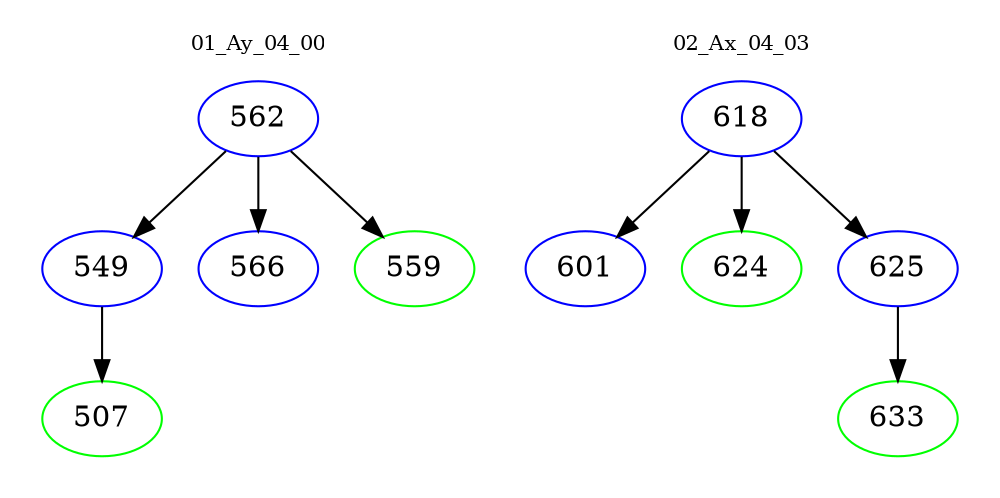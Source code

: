 digraph{
subgraph cluster_0 {
color = white
label = "01_Ay_04_00";
fontsize=10;
T0_562 [label="562", color="blue"]
T0_562 -> T0_549 [color="black"]
T0_549 [label="549", color="blue"]
T0_549 -> T0_507 [color="black"]
T0_507 [label="507", color="green"]
T0_562 -> T0_566 [color="black"]
T0_566 [label="566", color="blue"]
T0_562 -> T0_559 [color="black"]
T0_559 [label="559", color="green"]
}
subgraph cluster_1 {
color = white
label = "02_Ax_04_03";
fontsize=10;
T1_618 [label="618", color="blue"]
T1_618 -> T1_601 [color="black"]
T1_601 [label="601", color="blue"]
T1_618 -> T1_624 [color="black"]
T1_624 [label="624", color="green"]
T1_618 -> T1_625 [color="black"]
T1_625 [label="625", color="blue"]
T1_625 -> T1_633 [color="black"]
T1_633 [label="633", color="green"]
}
}
